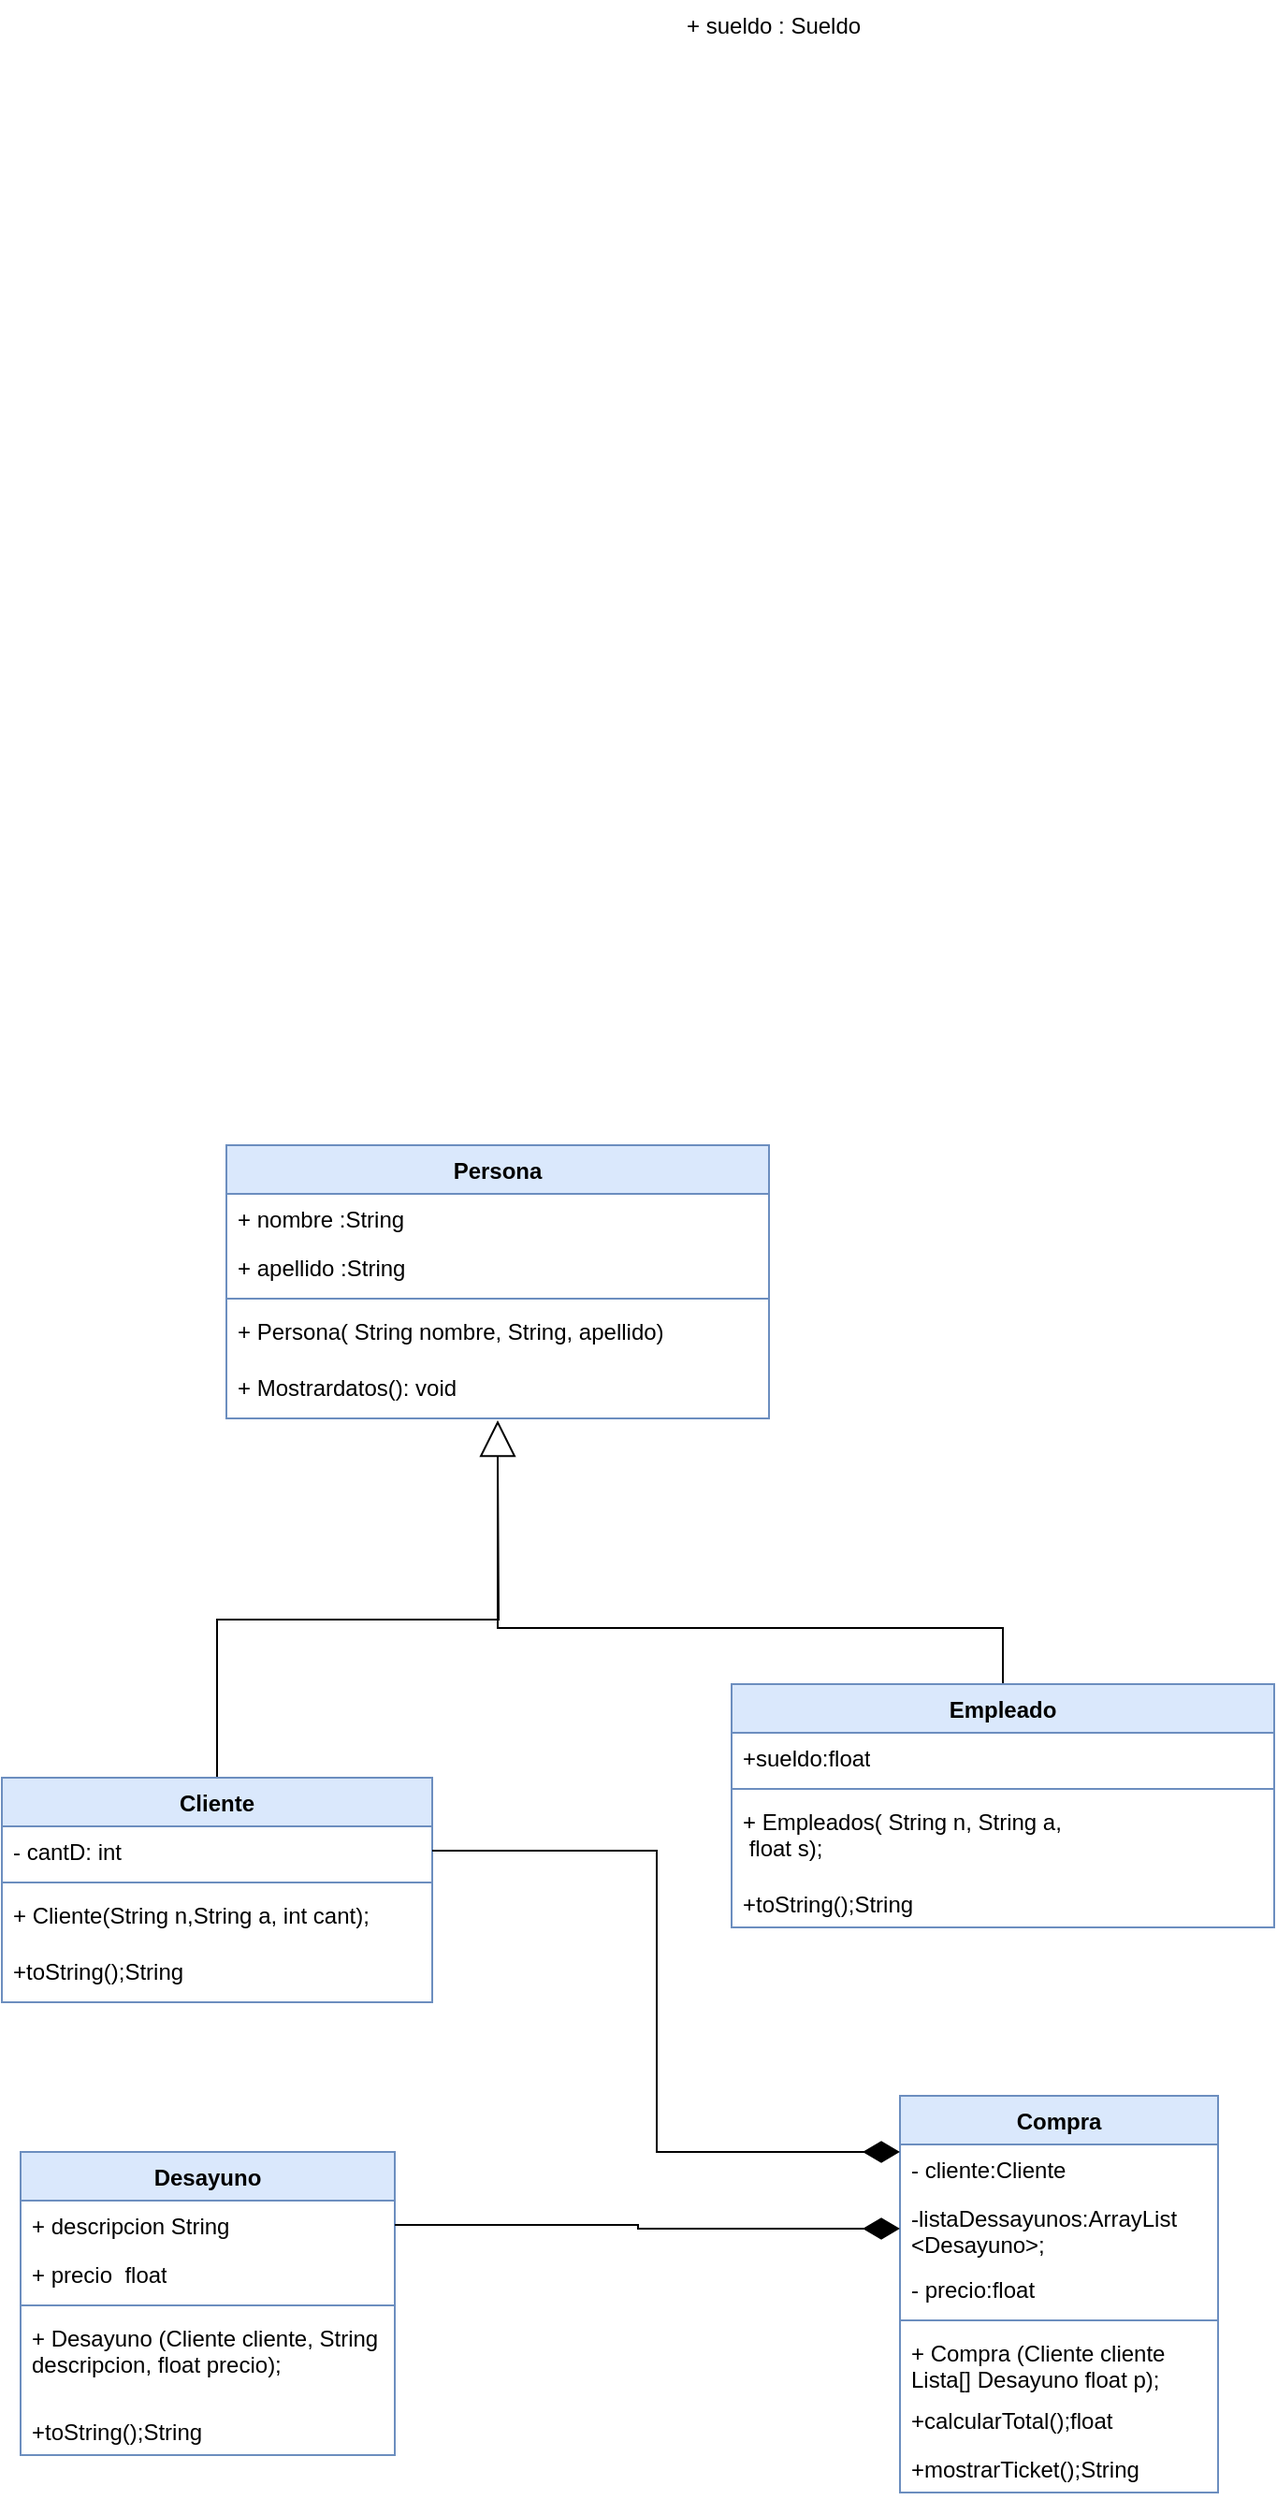 <mxfile version="21.3.3" type="google">
  <diagram name="Página-1" id="gRpn3s5_C0G2N0Qt_oKl">
    <mxGraphModel grid="1" page="1" gridSize="10" guides="1" tooltips="1" connect="1" arrows="1" fold="1" pageScale="1" pageWidth="827" pageHeight="1169" math="0" shadow="0">
      <root>
        <mxCell id="0" />
        <mxCell id="1" parent="0" />
        <mxCell id="k7TA81A5OKFT_Kg9J44V-78" style="edgeStyle=orthogonalEdgeStyle;rounded=0;orthogonalLoop=1;jettySize=auto;html=1;exitX=0.5;exitY=0;exitDx=0;exitDy=0;entryX=0.5;entryY=1.033;entryDx=0;entryDy=0;entryPerimeter=0;endArrow=block;endFill=0;endSize=17;" edge="1" parent="1" source="k7TA81A5OKFT_Kg9J44V-41" target="k7TA81A5OKFT_Kg9J44V-72">
          <mxGeometry relative="1" as="geometry">
            <Array as="points">
              <mxPoint x="-5" y="440" />
              <mxPoint x="-275" y="440" />
            </Array>
          </mxGeometry>
        </mxCell>
        <mxCell id="k7TA81A5OKFT_Kg9J44V-41" value="Empleado" style="swimlane;fontStyle=1;align=center;verticalAlign=top;childLayout=stackLayout;horizontal=1;startSize=26;horizontalStack=0;resizeParent=1;resizeParentMax=0;resizeLast=0;collapsible=1;marginBottom=0;whiteSpace=wrap;html=1;fillColor=#dae8fc;strokeColor=#6c8ebf;" vertex="1" parent="1">
          <mxGeometry x="-150" y="470" width="290" height="130" as="geometry" />
        </mxCell>
        <mxCell id="k7TA81A5OKFT_Kg9J44V-53" value="+sueldo:float" style="text;strokeColor=none;fillColor=none;align=left;verticalAlign=top;spacingLeft=4;spacingRight=4;overflow=hidden;rotatable=0;points=[[0,0.5],[1,0.5]];portConstraint=eastwest;whiteSpace=wrap;html=1;" vertex="1" parent="k7TA81A5OKFT_Kg9J44V-41">
          <mxGeometry y="26" width="290" height="26" as="geometry" />
        </mxCell>
        <mxCell id="k7TA81A5OKFT_Kg9J44V-43" value="" style="line;strokeWidth=1;fillColor=none;align=left;verticalAlign=middle;spacingTop=-1;spacingLeft=3;spacingRight=3;rotatable=0;labelPosition=right;points=[];portConstraint=eastwest;strokeColor=inherit;" vertex="1" parent="k7TA81A5OKFT_Kg9J44V-41">
          <mxGeometry y="52" width="290" height="8" as="geometry" />
        </mxCell>
        <mxCell id="k7TA81A5OKFT_Kg9J44V-44" value="+ Empleados( String n, String a,&lt;br&gt;&amp;nbsp;float s);" style="text;strokeColor=none;fillColor=none;align=left;verticalAlign=top;spacingLeft=4;spacingRight=4;overflow=hidden;rotatable=0;points=[[0,0.5],[1,0.5]];portConstraint=eastwest;whiteSpace=wrap;html=1;" vertex="1" parent="k7TA81A5OKFT_Kg9J44V-41">
          <mxGeometry y="60" width="290" height="44" as="geometry" />
        </mxCell>
        <mxCell id="k7TA81A5OKFT_Kg9J44V-152" value="+toString();String" style="text;strokeColor=none;fillColor=none;align=left;verticalAlign=top;spacingLeft=4;spacingRight=4;overflow=hidden;rotatable=0;points=[[0,0.5],[1,0.5]];portConstraint=eastwest;whiteSpace=wrap;html=1;" vertex="1" parent="k7TA81A5OKFT_Kg9J44V-41">
          <mxGeometry y="104" width="290" height="26" as="geometry" />
        </mxCell>
        <mxCell id="k7TA81A5OKFT_Kg9J44V-54" value="Persona" style="swimlane;fontStyle=1;align=center;verticalAlign=top;childLayout=stackLayout;horizontal=1;startSize=26;horizontalStack=0;resizeParent=1;resizeParentMax=0;resizeLast=0;collapsible=1;marginBottom=0;whiteSpace=wrap;html=1;fillColor=#dae8fc;strokeColor=#6c8ebf;" vertex="1" parent="1">
          <mxGeometry x="-420" y="182" width="290" height="146" as="geometry" />
        </mxCell>
        <mxCell id="k7TA81A5OKFT_Kg9J44V-55" value="+ nombre :String" style="text;strokeColor=none;fillColor=none;align=left;verticalAlign=top;spacingLeft=4;spacingRight=4;overflow=hidden;rotatable=0;points=[[0,0.5],[1,0.5]];portConstraint=eastwest;whiteSpace=wrap;html=1;" vertex="1" parent="k7TA81A5OKFT_Kg9J44V-54">
          <mxGeometry y="26" width="290" height="26" as="geometry" />
        </mxCell>
        <mxCell id="k7TA81A5OKFT_Kg9J44V-60" value="+ apellido :String" style="text;strokeColor=none;fillColor=none;align=left;verticalAlign=top;spacingLeft=4;spacingRight=4;overflow=hidden;rotatable=0;points=[[0,0.5],[1,0.5]];portConstraint=eastwest;whiteSpace=wrap;html=1;" vertex="1" parent="k7TA81A5OKFT_Kg9J44V-54">
          <mxGeometry y="52" width="290" height="26" as="geometry" />
        </mxCell>
        <mxCell id="k7TA81A5OKFT_Kg9J44V-58" value="" style="line;strokeWidth=1;fillColor=none;align=left;verticalAlign=middle;spacingTop=-1;spacingLeft=3;spacingRight=3;rotatable=0;labelPosition=right;points=[];portConstraint=eastwest;strokeColor=inherit;" vertex="1" parent="k7TA81A5OKFT_Kg9J44V-54">
          <mxGeometry y="78" width="290" height="8" as="geometry" />
        </mxCell>
        <mxCell id="k7TA81A5OKFT_Kg9J44V-59" value="+ Persona( String nombre, String, apellido)" style="text;strokeColor=none;fillColor=none;align=left;verticalAlign=top;spacingLeft=4;spacingRight=4;overflow=hidden;rotatable=0;points=[[0,0.5],[1,0.5]];portConstraint=eastwest;whiteSpace=wrap;html=1;" vertex="1" parent="k7TA81A5OKFT_Kg9J44V-54">
          <mxGeometry y="86" width="290" height="30" as="geometry" />
        </mxCell>
        <mxCell id="k7TA81A5OKFT_Kg9J44V-72" value="+ Mostrardatos(): void" style="text;strokeColor=none;fillColor=none;align=left;verticalAlign=top;spacingLeft=4;spacingRight=4;overflow=hidden;rotatable=0;points=[[0,0.5],[1,0.5]];portConstraint=eastwest;whiteSpace=wrap;html=1;" vertex="1" parent="k7TA81A5OKFT_Kg9J44V-54">
          <mxGeometry y="116" width="290" height="30" as="geometry" />
        </mxCell>
        <mxCell id="k7TA81A5OKFT_Kg9J44V-68" value="+ sueldo : Sueldo" style="text;strokeColor=none;fillColor=none;align=left;verticalAlign=top;spacingLeft=4;spacingRight=4;overflow=hidden;rotatable=0;points=[[0,0.5],[1,0.5]];portConstraint=eastwest;whiteSpace=wrap;html=1;" vertex="1" parent="1">
          <mxGeometry x="-180" y="-430" width="290" height="26" as="geometry" />
        </mxCell>
        <mxCell id="k7TA81A5OKFT_Kg9J44V-77" style="edgeStyle=orthogonalEdgeStyle;rounded=0;orthogonalLoop=1;jettySize=auto;html=1;exitX=0.5;exitY=0;exitDx=0;exitDy=0;endArrow=none;endFill=0;endSize=23;" edge="1" parent="1" source="0qDdSxT5eZrHtk6MR-wl-17">
          <mxGeometry relative="1" as="geometry">
            <mxPoint x="-275" y="350" as="targetPoint" />
          </mxGeometry>
        </mxCell>
        <mxCell id="0qDdSxT5eZrHtk6MR-wl-17" value="Cliente" style="swimlane;fontStyle=1;align=center;verticalAlign=top;childLayout=stackLayout;horizontal=1;startSize=26;horizontalStack=0;resizeParent=1;resizeParentMax=0;resizeLast=0;collapsible=1;marginBottom=0;whiteSpace=wrap;html=1;fillColor=#dae8fc;strokeColor=#6c8ebf;" vertex="1" parent="1">
          <mxGeometry x="-540" y="520" width="230" height="120" as="geometry" />
        </mxCell>
        <mxCell id="k7TA81A5OKFT_Kg9J44V-75" value="- cantD: int" style="text;strokeColor=none;fillColor=none;align=left;verticalAlign=top;spacingLeft=4;spacingRight=4;overflow=hidden;rotatable=0;points=[[0,0.5],[1,0.5]];portConstraint=eastwest;whiteSpace=wrap;html=1;" vertex="1" parent="0qDdSxT5eZrHtk6MR-wl-17">
          <mxGeometry y="26" width="230" height="26" as="geometry" />
        </mxCell>
        <mxCell id="0qDdSxT5eZrHtk6MR-wl-19" value="" style="line;strokeWidth=1;fillColor=none;align=left;verticalAlign=middle;spacingTop=-1;spacingLeft=3;spacingRight=3;rotatable=0;labelPosition=right;points=[];portConstraint=eastwest;strokeColor=inherit;" vertex="1" parent="0qDdSxT5eZrHtk6MR-wl-17">
          <mxGeometry y="52" width="230" height="8" as="geometry" />
        </mxCell>
        <mxCell id="0qDdSxT5eZrHtk6MR-wl-20" value="+ Cliente(String n,String a, int cant);" style="text;strokeColor=none;fillColor=none;align=left;verticalAlign=top;spacingLeft=4;spacingRight=4;overflow=hidden;rotatable=0;points=[[0,0.5],[1,0.5]];portConstraint=eastwest;whiteSpace=wrap;html=1;" vertex="1" parent="0qDdSxT5eZrHtk6MR-wl-17">
          <mxGeometry y="60" width="230" height="30" as="geometry" />
        </mxCell>
        <mxCell id="KNFaKeNO5mqwWnGOcMsV-14" value="+toString();String" style="text;strokeColor=none;fillColor=none;align=left;verticalAlign=top;spacingLeft=4;spacingRight=4;overflow=hidden;rotatable=0;points=[[0,0.5],[1,0.5]];portConstraint=eastwest;whiteSpace=wrap;html=1;" vertex="1" parent="0qDdSxT5eZrHtk6MR-wl-17">
          <mxGeometry y="90" width="230" height="30" as="geometry" />
        </mxCell>
        <mxCell id="k7TA81A5OKFT_Kg9J44V-115" value="Compra" style="swimlane;fontStyle=1;align=center;verticalAlign=top;childLayout=stackLayout;horizontal=1;startSize=26;horizontalStack=0;resizeParent=1;resizeParentMax=0;resizeLast=0;collapsible=1;marginBottom=0;whiteSpace=wrap;html=1;fillColor=#dae8fc;strokeColor=#6c8ebf;" vertex="1" parent="1">
          <mxGeometry x="-60" y="690" width="170" height="212" as="geometry" />
        </mxCell>
        <mxCell id="k7TA81A5OKFT_Kg9J44V-116" value="- cliente:Cliente" style="text;strokeColor=none;fillColor=none;align=left;verticalAlign=top;spacingLeft=4;spacingRight=4;overflow=hidden;rotatable=0;points=[[0,0.5],[1,0.5]];portConstraint=eastwest;whiteSpace=wrap;html=1;" vertex="1" parent="k7TA81A5OKFT_Kg9J44V-115">
          <mxGeometry y="26" width="170" height="26" as="geometry" />
        </mxCell>
        <mxCell id="k7TA81A5OKFT_Kg9J44V-142" value="-listaDessayunos:ArrayList&lt;br&gt;&amp;lt;Desayuno&amp;gt;;" style="text;strokeColor=none;fillColor=none;align=left;verticalAlign=top;spacingLeft=4;spacingRight=4;overflow=hidden;rotatable=0;points=[[0,0.5],[1,0.5]];portConstraint=eastwest;whiteSpace=wrap;html=1;" vertex="1" parent="k7TA81A5OKFT_Kg9J44V-115">
          <mxGeometry y="52" width="170" height="38" as="geometry" />
        </mxCell>
        <mxCell id="k7TA81A5OKFT_Kg9J44V-144" value="- precio:float" style="text;strokeColor=none;fillColor=none;align=left;verticalAlign=top;spacingLeft=4;spacingRight=4;overflow=hidden;rotatable=0;points=[[0,0.5],[1,0.5]];portConstraint=eastwest;whiteSpace=wrap;html=1;" vertex="1" parent="k7TA81A5OKFT_Kg9J44V-115">
          <mxGeometry y="90" width="170" height="26" as="geometry" />
        </mxCell>
        <mxCell id="k7TA81A5OKFT_Kg9J44V-117" value="" style="line;strokeWidth=1;fillColor=none;align=left;verticalAlign=middle;spacingTop=-1;spacingLeft=3;spacingRight=3;rotatable=0;labelPosition=right;points=[];portConstraint=eastwest;strokeColor=inherit;" vertex="1" parent="k7TA81A5OKFT_Kg9J44V-115">
          <mxGeometry y="116" width="170" height="8" as="geometry" />
        </mxCell>
        <mxCell id="k7TA81A5OKFT_Kg9J44V-118" value="+ Compra (Cliente cliente Lista[] Desayuno float p);" style="text;strokeColor=none;fillColor=none;align=left;verticalAlign=top;spacingLeft=4;spacingRight=4;overflow=hidden;rotatable=0;points=[[0,0.5],[1,0.5]];portConstraint=eastwest;whiteSpace=wrap;html=1;" vertex="1" parent="k7TA81A5OKFT_Kg9J44V-115">
          <mxGeometry y="124" width="170" height="36" as="geometry" />
        </mxCell>
        <mxCell id="k7TA81A5OKFT_Kg9J44V-121" value="+calcularTotal();float" style="text;strokeColor=none;fillColor=none;align=left;verticalAlign=top;spacingLeft=4;spacingRight=4;overflow=hidden;rotatable=0;points=[[0,0.5],[1,0.5]];portConstraint=eastwest;whiteSpace=wrap;html=1;" vertex="1" parent="k7TA81A5OKFT_Kg9J44V-115">
          <mxGeometry y="160" width="170" height="26" as="geometry" />
        </mxCell>
        <mxCell id="k7TA81A5OKFT_Kg9J44V-122" value="+mostrarTicket();String" style="text;strokeColor=none;fillColor=none;align=left;verticalAlign=top;spacingLeft=4;spacingRight=4;overflow=hidden;rotatable=0;points=[[0,0.5],[1,0.5]];portConstraint=eastwest;whiteSpace=wrap;html=1;" vertex="1" parent="k7TA81A5OKFT_Kg9J44V-115">
          <mxGeometry y="186" width="170" height="26" as="geometry" />
        </mxCell>
        <mxCell id="k7TA81A5OKFT_Kg9J44V-151" style="edgeStyle=orthogonalEdgeStyle;rounded=0;orthogonalLoop=1;jettySize=auto;html=1;exitX=1;exitY=0.5;exitDx=0;exitDy=0;entryX=0;entryY=0.154;entryDx=0;entryDy=0;endArrow=diamondThin;endFill=1;endSize=17;entryPerimeter=0;" edge="1" parent="1" source="k7TA81A5OKFT_Kg9J44V-75" target="k7TA81A5OKFT_Kg9J44V-116">
          <mxGeometry relative="1" as="geometry" />
        </mxCell>
        <mxCell id="KNFaKeNO5mqwWnGOcMsV-1" value="Desayuno" style="swimlane;fontStyle=1;align=center;verticalAlign=top;childLayout=stackLayout;horizontal=1;startSize=26;horizontalStack=0;resizeParent=1;resizeParentMax=0;resizeLast=0;collapsible=1;marginBottom=0;whiteSpace=wrap;html=1;fillColor=#dae8fc;strokeColor=#6c8ebf;" vertex="1" parent="1">
          <mxGeometry x="-530" y="720" width="200" height="162" as="geometry">
            <mxRectangle x="-60" y="680" width="90" height="30" as="alternateBounds" />
          </mxGeometry>
        </mxCell>
        <mxCell id="KNFaKeNO5mqwWnGOcMsV-5" value="+ descripcion String" style="text;strokeColor=none;fillColor=none;align=left;verticalAlign=top;spacingLeft=4;spacingRight=4;overflow=hidden;rotatable=0;points=[[0,0.5],[1,0.5]];portConstraint=eastwest;whiteSpace=wrap;html=1;" vertex="1" parent="KNFaKeNO5mqwWnGOcMsV-1">
          <mxGeometry y="26" width="200" height="26" as="geometry" />
        </mxCell>
        <mxCell id="KNFaKeNO5mqwWnGOcMsV-6" value="+ precio&amp;nbsp; float" style="text;strokeColor=none;fillColor=none;align=left;verticalAlign=top;spacingLeft=4;spacingRight=4;overflow=hidden;rotatable=0;points=[[0,0.5],[1,0.5]];portConstraint=eastwest;whiteSpace=wrap;html=1;" vertex="1" parent="KNFaKeNO5mqwWnGOcMsV-1">
          <mxGeometry y="52" width="200" height="26" as="geometry" />
        </mxCell>
        <mxCell id="KNFaKeNO5mqwWnGOcMsV-2" value="" style="line;strokeWidth=1;fillColor=none;align=left;verticalAlign=middle;spacingTop=-1;spacingLeft=3;spacingRight=3;rotatable=0;labelPosition=right;points=[];portConstraint=eastwest;strokeColor=inherit;" vertex="1" parent="KNFaKeNO5mqwWnGOcMsV-1">
          <mxGeometry y="78" width="200" height="8" as="geometry" />
        </mxCell>
        <mxCell id="KNFaKeNO5mqwWnGOcMsV-3" value="+ Desayuno (Cliente cliente, String descripcion, float precio);" style="text;strokeColor=none;fillColor=none;align=left;verticalAlign=top;spacingLeft=4;spacingRight=4;overflow=hidden;rotatable=0;points=[[0,0.5],[1,0.5]];portConstraint=eastwest;whiteSpace=wrap;html=1;" vertex="1" parent="KNFaKeNO5mqwWnGOcMsV-1">
          <mxGeometry y="86" width="200" height="50" as="geometry" />
        </mxCell>
        <mxCell id="KNFaKeNO5mqwWnGOcMsV-4" value="+toString();String" style="text;strokeColor=none;fillColor=none;align=left;verticalAlign=top;spacingLeft=4;spacingRight=4;overflow=hidden;rotatable=0;points=[[0,0.5],[1,0.5]];portConstraint=eastwest;whiteSpace=wrap;html=1;" vertex="1" parent="KNFaKeNO5mqwWnGOcMsV-1">
          <mxGeometry y="136" width="200" height="26" as="geometry" />
        </mxCell>
        <mxCell id="KNFaKeNO5mqwWnGOcMsV-11" style="edgeStyle=orthogonalEdgeStyle;rounded=0;orthogonalLoop=1;jettySize=auto;html=1;exitX=1;exitY=0.5;exitDx=0;exitDy=0;entryX=0;entryY=0.5;entryDx=0;entryDy=0;endArrow=diamondThin;endFill=1;endSize=17;" edge="1" parent="1" source="KNFaKeNO5mqwWnGOcMsV-5" target="k7TA81A5OKFT_Kg9J44V-142">
          <mxGeometry relative="1" as="geometry" />
        </mxCell>
      </root>
    </mxGraphModel>
  </diagram>
</mxfile>
